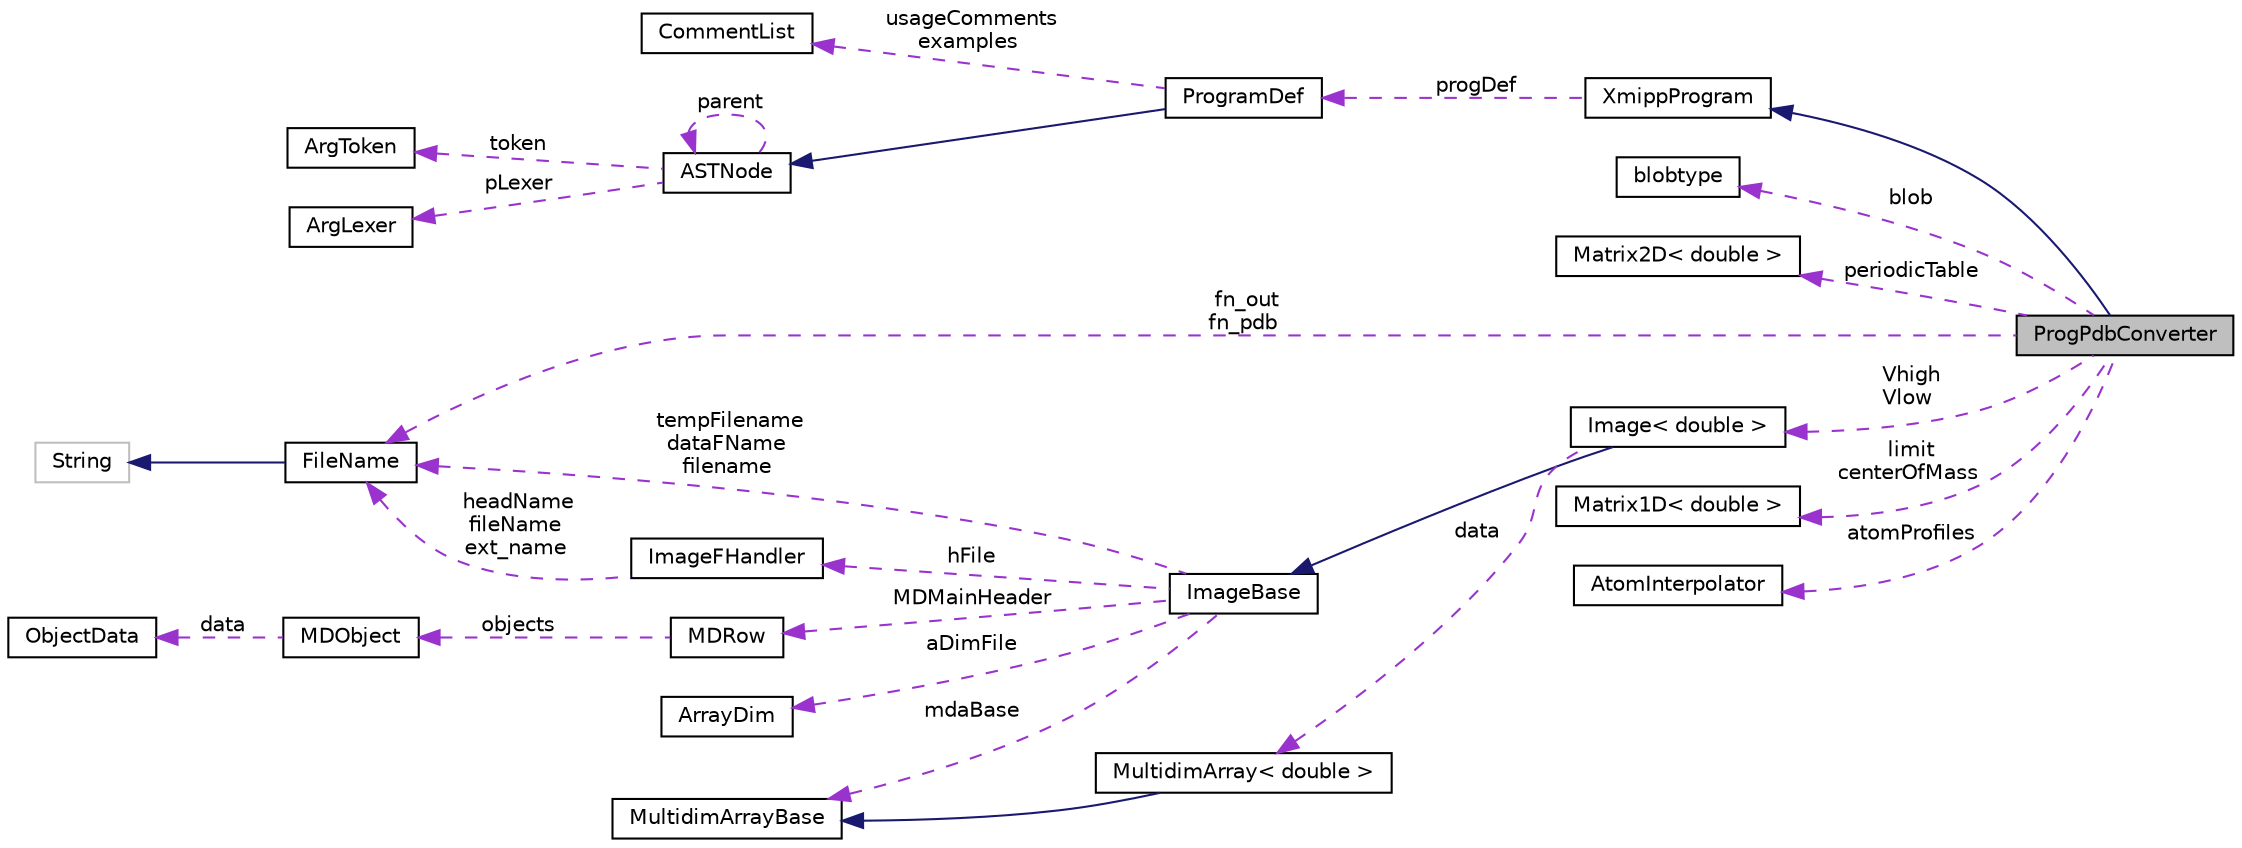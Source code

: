 digraph "ProgPdbConverter"
{
  edge [fontname="Helvetica",fontsize="10",labelfontname="Helvetica",labelfontsize="10"];
  node [fontname="Helvetica",fontsize="10",shape=record];
  rankdir="LR";
  Node2 [label="ProgPdbConverter",height=0.2,width=0.4,color="black", fillcolor="grey75", style="filled", fontcolor="black"];
  Node3 -> Node2 [dir="back",color="midnightblue",fontsize="10",style="solid",fontname="Helvetica"];
  Node3 [label="XmippProgram",height=0.2,width=0.4,color="black", fillcolor="white", style="filled",URL="$classXmippProgram.html"];
  Node4 -> Node3 [dir="back",color="darkorchid3",fontsize="10",style="dashed",label=" progDef" ,fontname="Helvetica"];
  Node4 [label="ProgramDef",height=0.2,width=0.4,color="black", fillcolor="white", style="filled",URL="$classProgramDef.html"];
  Node5 -> Node4 [dir="back",color="midnightblue",fontsize="10",style="solid",fontname="Helvetica"];
  Node5 [label="ASTNode",height=0.2,width=0.4,color="black", fillcolor="white", style="filled",URL="$classASTNode.html"];
  Node6 -> Node5 [dir="back",color="darkorchid3",fontsize="10",style="dashed",label=" token" ,fontname="Helvetica"];
  Node6 [label="ArgToken",height=0.2,width=0.4,color="black", fillcolor="white", style="filled",URL="$classArgToken.html"];
  Node7 -> Node5 [dir="back",color="darkorchid3",fontsize="10",style="dashed",label=" pLexer" ,fontname="Helvetica"];
  Node7 [label="ArgLexer",height=0.2,width=0.4,color="black", fillcolor="white", style="filled",URL="$classArgLexer.html"];
  Node5 -> Node5 [dir="back",color="darkorchid3",fontsize="10",style="dashed",label=" parent" ,fontname="Helvetica"];
  Node8 -> Node4 [dir="back",color="darkorchid3",fontsize="10",style="dashed",label=" usageComments\nexamples" ,fontname="Helvetica"];
  Node8 [label="CommentList",height=0.2,width=0.4,color="black", fillcolor="white", style="filled",URL="$classCommentList.html"];
  Node9 -> Node2 [dir="back",color="darkorchid3",fontsize="10",style="dashed",label=" blob" ,fontname="Helvetica"];
  Node9 [label="blobtype",height=0.2,width=0.4,color="black", fillcolor="white", style="filled",URL="$structblobtype.html"];
  Node10 -> Node2 [dir="back",color="darkorchid3",fontsize="10",style="dashed",label=" periodicTable" ,fontname="Helvetica"];
  Node10 [label="Matrix2D\< double \>",height=0.2,width=0.4,color="black", fillcolor="white", style="filled",URL="$classMatrix2D.html"];
  Node11 -> Node2 [dir="back",color="darkorchid3",fontsize="10",style="dashed",label=" Vhigh\nVlow" ,fontname="Helvetica"];
  Node11 [label="Image\< double \>",height=0.2,width=0.4,color="black", fillcolor="white", style="filled",URL="$classImage.html"];
  Node12 -> Node11 [dir="back",color="midnightblue",fontsize="10",style="solid",fontname="Helvetica"];
  Node12 [label="ImageBase",height=0.2,width=0.4,color="black", fillcolor="white", style="filled",URL="$classImageBase.html",tooltip="Image base class. "];
  Node13 -> Node12 [dir="back",color="darkorchid3",fontsize="10",style="dashed",label=" mdaBase" ,fontname="Helvetica"];
  Node13 [label="MultidimArrayBase",height=0.2,width=0.4,color="black", fillcolor="white", style="filled",URL="$classMultidimArrayBase.html"];
  Node14 -> Node12 [dir="back",color="darkorchid3",fontsize="10",style="dashed",label=" hFile" ,fontname="Helvetica"];
  Node14 [label="ImageFHandler",height=0.2,width=0.4,color="black", fillcolor="white", style="filled",URL="$structImageFHandler.html"];
  Node15 -> Node14 [dir="back",color="darkorchid3",fontsize="10",style="dashed",label=" headName\nfileName\next_name" ,fontname="Helvetica"];
  Node15 [label="FileName",height=0.2,width=0.4,color="black", fillcolor="white", style="filled",URL="$classFileName.html"];
  Node16 -> Node15 [dir="back",color="midnightblue",fontsize="10",style="solid",fontname="Helvetica"];
  Node16 [label="String",height=0.2,width=0.4,color="grey75", fillcolor="white", style="filled"];
  Node17 -> Node12 [dir="back",color="darkorchid3",fontsize="10",style="dashed",label=" MDMainHeader" ,fontname="Helvetica"];
  Node17 [label="MDRow",height=0.2,width=0.4,color="black", fillcolor="white", style="filled",URL="$classMDRow.html"];
  Node18 -> Node17 [dir="back",color="darkorchid3",fontsize="10",style="dashed",label=" objects" ,fontname="Helvetica"];
  Node18 [label="MDObject",height=0.2,width=0.4,color="black", fillcolor="white", style="filled",URL="$classMDObject.html"];
  Node19 -> Node18 [dir="back",color="darkorchid3",fontsize="10",style="dashed",label=" data" ,fontname="Helvetica"];
  Node19 [label="ObjectData",height=0.2,width=0.4,color="black", fillcolor="white", style="filled",URL="$unionObjectData.html"];
  Node20 -> Node12 [dir="back",color="darkorchid3",fontsize="10",style="dashed",label=" aDimFile" ,fontname="Helvetica"];
  Node20 [label="ArrayDim",height=0.2,width=0.4,color="black", fillcolor="white", style="filled",URL="$structArrayDim.html"];
  Node15 -> Node12 [dir="back",color="darkorchid3",fontsize="10",style="dashed",label=" tempFilename\ndataFName\nfilename" ,fontname="Helvetica"];
  Node21 -> Node11 [dir="back",color="darkorchid3",fontsize="10",style="dashed",label=" data" ,fontname="Helvetica"];
  Node21 [label="MultidimArray\< double \>",height=0.2,width=0.4,color="black", fillcolor="white", style="filled",URL="$classMultidimArray.html"];
  Node13 -> Node21 [dir="back",color="midnightblue",fontsize="10",style="solid",fontname="Helvetica"];
  Node22 -> Node2 [dir="back",color="darkorchid3",fontsize="10",style="dashed",label=" limit\ncenterOfMass" ,fontname="Helvetica"];
  Node22 [label="Matrix1D\< double \>",height=0.2,width=0.4,color="black", fillcolor="white", style="filled",URL="$classMatrix1D.html"];
  Node23 -> Node2 [dir="back",color="darkorchid3",fontsize="10",style="dashed",label=" atomProfiles" ,fontname="Helvetica"];
  Node23 [label="AtomInterpolator",height=0.2,width=0.4,color="black", fillcolor="white", style="filled",URL="$classAtomInterpolator.html"];
  Node15 -> Node2 [dir="back",color="darkorchid3",fontsize="10",style="dashed",label=" fn_out\nfn_pdb" ,fontname="Helvetica"];
}
